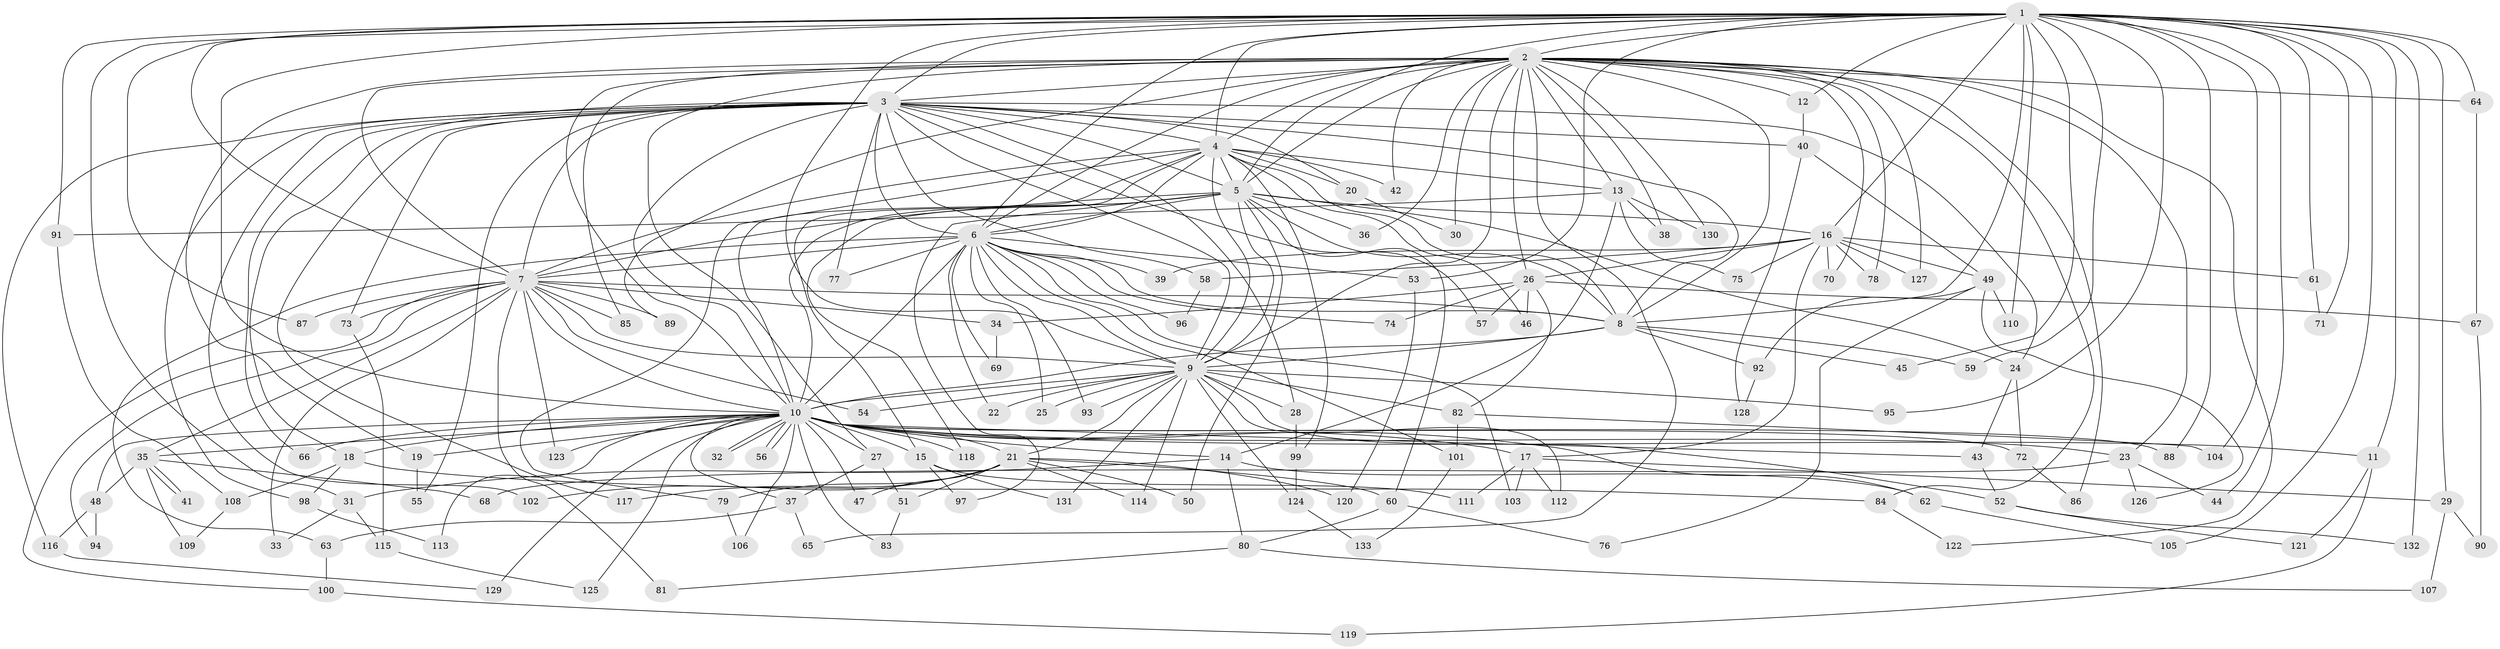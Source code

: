 // Generated by graph-tools (version 1.1) at 2025/49/03/09/25 03:49:29]
// undirected, 133 vertices, 291 edges
graph export_dot {
graph [start="1"]
  node [color=gray90,style=filled];
  1;
  2;
  3;
  4;
  5;
  6;
  7;
  8;
  9;
  10;
  11;
  12;
  13;
  14;
  15;
  16;
  17;
  18;
  19;
  20;
  21;
  22;
  23;
  24;
  25;
  26;
  27;
  28;
  29;
  30;
  31;
  32;
  33;
  34;
  35;
  36;
  37;
  38;
  39;
  40;
  41;
  42;
  43;
  44;
  45;
  46;
  47;
  48;
  49;
  50;
  51;
  52;
  53;
  54;
  55;
  56;
  57;
  58;
  59;
  60;
  61;
  62;
  63;
  64;
  65;
  66;
  67;
  68;
  69;
  70;
  71;
  72;
  73;
  74;
  75;
  76;
  77;
  78;
  79;
  80;
  81;
  82;
  83;
  84;
  85;
  86;
  87;
  88;
  89;
  90;
  91;
  92;
  93;
  94;
  95;
  96;
  97;
  98;
  99;
  100;
  101;
  102;
  103;
  104;
  105;
  106;
  107;
  108;
  109;
  110;
  111;
  112;
  113;
  114;
  115;
  116;
  117;
  118;
  119;
  120;
  121;
  122;
  123;
  124;
  125;
  126;
  127;
  128;
  129;
  130;
  131;
  132;
  133;
  1 -- 2;
  1 -- 3;
  1 -- 4;
  1 -- 5;
  1 -- 6;
  1 -- 7;
  1 -- 8;
  1 -- 9;
  1 -- 10;
  1 -- 11;
  1 -- 12;
  1 -- 16;
  1 -- 29;
  1 -- 31;
  1 -- 44;
  1 -- 45;
  1 -- 53;
  1 -- 59;
  1 -- 61;
  1 -- 64;
  1 -- 71;
  1 -- 87;
  1 -- 88;
  1 -- 91;
  1 -- 95;
  1 -- 104;
  1 -- 105;
  1 -- 110;
  1 -- 132;
  2 -- 3;
  2 -- 4;
  2 -- 5;
  2 -- 6;
  2 -- 7;
  2 -- 8;
  2 -- 9;
  2 -- 10;
  2 -- 12;
  2 -- 13;
  2 -- 19;
  2 -- 23;
  2 -- 26;
  2 -- 27;
  2 -- 30;
  2 -- 36;
  2 -- 38;
  2 -- 42;
  2 -- 64;
  2 -- 65;
  2 -- 70;
  2 -- 78;
  2 -- 84;
  2 -- 85;
  2 -- 86;
  2 -- 89;
  2 -- 122;
  2 -- 127;
  2 -- 130;
  3 -- 4;
  3 -- 5;
  3 -- 6;
  3 -- 7;
  3 -- 8;
  3 -- 9;
  3 -- 10;
  3 -- 18;
  3 -- 20;
  3 -- 24;
  3 -- 28;
  3 -- 40;
  3 -- 55;
  3 -- 57;
  3 -- 58;
  3 -- 66;
  3 -- 73;
  3 -- 77;
  3 -- 98;
  3 -- 102;
  3 -- 116;
  3 -- 117;
  4 -- 5;
  4 -- 6;
  4 -- 7;
  4 -- 8;
  4 -- 9;
  4 -- 10;
  4 -- 13;
  4 -- 15;
  4 -- 20;
  4 -- 42;
  4 -- 46;
  4 -- 79;
  4 -- 99;
  5 -- 6;
  5 -- 7;
  5 -- 8;
  5 -- 9;
  5 -- 10;
  5 -- 16;
  5 -- 24;
  5 -- 36;
  5 -- 50;
  5 -- 60;
  5 -- 97;
  5 -- 118;
  6 -- 7;
  6 -- 8;
  6 -- 9;
  6 -- 10;
  6 -- 22;
  6 -- 25;
  6 -- 39;
  6 -- 53;
  6 -- 63;
  6 -- 69;
  6 -- 74;
  6 -- 77;
  6 -- 93;
  6 -- 96;
  6 -- 101;
  6 -- 103;
  7 -- 8;
  7 -- 9;
  7 -- 10;
  7 -- 33;
  7 -- 34;
  7 -- 35;
  7 -- 54;
  7 -- 73;
  7 -- 81;
  7 -- 85;
  7 -- 87;
  7 -- 89;
  7 -- 94;
  7 -- 100;
  7 -- 123;
  8 -- 9;
  8 -- 10;
  8 -- 45;
  8 -- 59;
  8 -- 92;
  9 -- 10;
  9 -- 21;
  9 -- 22;
  9 -- 25;
  9 -- 28;
  9 -- 52;
  9 -- 54;
  9 -- 82;
  9 -- 93;
  9 -- 95;
  9 -- 112;
  9 -- 114;
  9 -- 124;
  9 -- 131;
  10 -- 11;
  10 -- 14;
  10 -- 15;
  10 -- 17;
  10 -- 18;
  10 -- 19;
  10 -- 21;
  10 -- 23;
  10 -- 27;
  10 -- 32;
  10 -- 32;
  10 -- 35;
  10 -- 37;
  10 -- 43;
  10 -- 47;
  10 -- 48;
  10 -- 56;
  10 -- 56;
  10 -- 62;
  10 -- 66;
  10 -- 72;
  10 -- 83;
  10 -- 88;
  10 -- 106;
  10 -- 113;
  10 -- 118;
  10 -- 123;
  10 -- 125;
  10 -- 129;
  11 -- 119;
  11 -- 121;
  12 -- 40;
  13 -- 14;
  13 -- 38;
  13 -- 75;
  13 -- 91;
  13 -- 130;
  14 -- 31;
  14 -- 62;
  14 -- 80;
  15 -- 97;
  15 -- 111;
  15 -- 131;
  16 -- 17;
  16 -- 26;
  16 -- 39;
  16 -- 49;
  16 -- 58;
  16 -- 61;
  16 -- 70;
  16 -- 75;
  16 -- 78;
  16 -- 127;
  17 -- 29;
  17 -- 103;
  17 -- 111;
  17 -- 112;
  18 -- 84;
  18 -- 98;
  18 -- 108;
  19 -- 55;
  20 -- 30;
  21 -- 47;
  21 -- 50;
  21 -- 51;
  21 -- 60;
  21 -- 79;
  21 -- 102;
  21 -- 114;
  21 -- 117;
  21 -- 120;
  23 -- 44;
  23 -- 68;
  23 -- 126;
  24 -- 43;
  24 -- 72;
  26 -- 34;
  26 -- 46;
  26 -- 57;
  26 -- 67;
  26 -- 74;
  26 -- 82;
  27 -- 37;
  27 -- 51;
  28 -- 99;
  29 -- 90;
  29 -- 107;
  31 -- 33;
  31 -- 115;
  34 -- 69;
  35 -- 41;
  35 -- 41;
  35 -- 48;
  35 -- 68;
  35 -- 109;
  37 -- 63;
  37 -- 65;
  40 -- 49;
  40 -- 128;
  43 -- 52;
  48 -- 94;
  48 -- 116;
  49 -- 76;
  49 -- 92;
  49 -- 110;
  49 -- 126;
  51 -- 83;
  52 -- 121;
  52 -- 132;
  53 -- 120;
  58 -- 96;
  60 -- 76;
  60 -- 80;
  61 -- 71;
  62 -- 105;
  63 -- 100;
  64 -- 67;
  67 -- 90;
  72 -- 86;
  73 -- 115;
  79 -- 106;
  80 -- 81;
  80 -- 107;
  82 -- 101;
  82 -- 104;
  84 -- 122;
  91 -- 108;
  92 -- 128;
  98 -- 113;
  99 -- 124;
  100 -- 119;
  101 -- 133;
  108 -- 109;
  115 -- 125;
  116 -- 129;
  124 -- 133;
}
